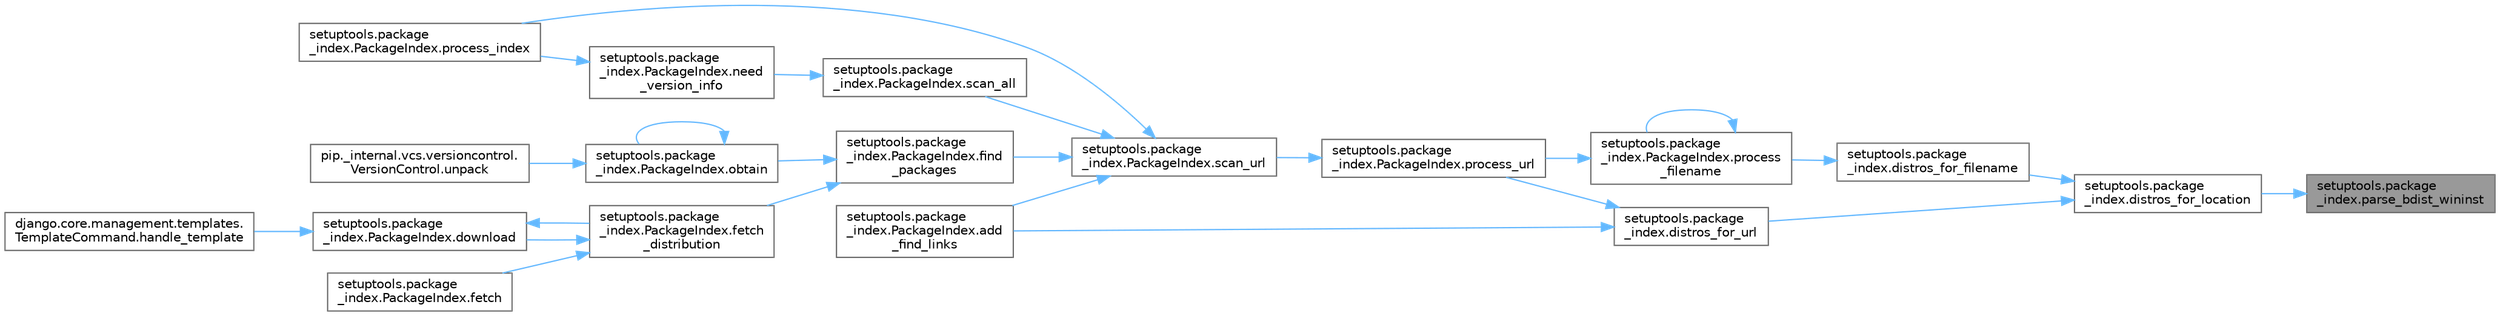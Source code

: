 digraph "setuptools.package_index.parse_bdist_wininst"
{
 // LATEX_PDF_SIZE
  bgcolor="transparent";
  edge [fontname=Helvetica,fontsize=10,labelfontname=Helvetica,labelfontsize=10];
  node [fontname=Helvetica,fontsize=10,shape=box,height=0.2,width=0.4];
  rankdir="RL";
  Node1 [id="Node000001",label="setuptools.package\l_index.parse_bdist_wininst",height=0.2,width=0.4,color="gray40", fillcolor="grey60", style="filled", fontcolor="black",tooltip=" "];
  Node1 -> Node2 [id="edge1_Node000001_Node000002",dir="back",color="steelblue1",style="solid",tooltip=" "];
  Node2 [id="Node000002",label="setuptools.package\l_index.distros_for_location",height=0.2,width=0.4,color="grey40", fillcolor="white", style="filled",URL="$namespacesetuptools_1_1package__index.html#a74fbdc30a176f8fb946e773a731692fa",tooltip=" "];
  Node2 -> Node3 [id="edge2_Node000002_Node000003",dir="back",color="steelblue1",style="solid",tooltip=" "];
  Node3 [id="Node000003",label="setuptools.package\l_index.distros_for_filename",height=0.2,width=0.4,color="grey40", fillcolor="white", style="filled",URL="$namespacesetuptools_1_1package__index.html#a9670b86d70ec538f4dc1fde970804f81",tooltip=" "];
  Node3 -> Node4 [id="edge3_Node000003_Node000004",dir="back",color="steelblue1",style="solid",tooltip=" "];
  Node4 [id="Node000004",label="setuptools.package\l_index.PackageIndex.process\l_filename",height=0.2,width=0.4,color="grey40", fillcolor="white", style="filled",URL="$classsetuptools_1_1package__index_1_1_package_index.html#ab04da07ff3d457892f53ca1e671514cc",tooltip=" "];
  Node4 -> Node4 [id="edge4_Node000004_Node000004",dir="back",color="steelblue1",style="solid",tooltip=" "];
  Node4 -> Node5 [id="edge5_Node000004_Node000005",dir="back",color="steelblue1",style="solid",tooltip=" "];
  Node5 [id="Node000005",label="setuptools.package\l_index.PackageIndex.process_url",height=0.2,width=0.4,color="grey40", fillcolor="white", style="filled",URL="$classsetuptools_1_1package__index_1_1_package_index.html#a08ce2126b6551d9c0de60dba9179df3f",tooltip=" "];
  Node5 -> Node6 [id="edge6_Node000005_Node000006",dir="back",color="steelblue1",style="solid",tooltip=" "];
  Node6 [id="Node000006",label="setuptools.package\l_index.PackageIndex.scan_url",height=0.2,width=0.4,color="grey40", fillcolor="white", style="filled",URL="$classsetuptools_1_1package__index_1_1_package_index.html#a3250ed4852365167996e8177b51c0af6",tooltip=" "];
  Node6 -> Node7 [id="edge7_Node000006_Node000007",dir="back",color="steelblue1",style="solid",tooltip=" "];
  Node7 [id="Node000007",label="setuptools.package\l_index.PackageIndex.add\l_find_links",height=0.2,width=0.4,color="grey40", fillcolor="white", style="filled",URL="$classsetuptools_1_1package__index_1_1_package_index.html#a03e456fa440d1f0eec3f046406e1c199",tooltip=" "];
  Node6 -> Node8 [id="edge8_Node000006_Node000008",dir="back",color="steelblue1",style="solid",tooltip=" "];
  Node8 [id="Node000008",label="setuptools.package\l_index.PackageIndex.find\l_packages",height=0.2,width=0.4,color="grey40", fillcolor="white", style="filled",URL="$classsetuptools_1_1package__index_1_1_package_index.html#a80e9512d0dd15c5322cddde4fadd180b",tooltip=" "];
  Node8 -> Node9 [id="edge9_Node000008_Node000009",dir="back",color="steelblue1",style="solid",tooltip=" "];
  Node9 [id="Node000009",label="setuptools.package\l_index.PackageIndex.fetch\l_distribution",height=0.2,width=0.4,color="grey40", fillcolor="white", style="filled",URL="$classsetuptools_1_1package__index_1_1_package_index.html#ac5576b29d3cea2f46cf7f84d7a991cbe",tooltip=" "];
  Node9 -> Node10 [id="edge10_Node000009_Node000010",dir="back",color="steelblue1",style="solid",tooltip=" "];
  Node10 [id="Node000010",label="setuptools.package\l_index.PackageIndex.download",height=0.2,width=0.4,color="grey40", fillcolor="white", style="filled",URL="$classsetuptools_1_1package__index_1_1_package_index.html#a4a93ea395682af3e5a7fa8f1011e77ac",tooltip=" "];
  Node10 -> Node9 [id="edge11_Node000010_Node000009",dir="back",color="steelblue1",style="solid",tooltip=" "];
  Node10 -> Node11 [id="edge12_Node000010_Node000011",dir="back",color="steelblue1",style="solid",tooltip=" "];
  Node11 [id="Node000011",label="django.core.management.templates.\lTemplateCommand.handle_template",height=0.2,width=0.4,color="grey40", fillcolor="white", style="filled",URL="$classdjango_1_1core_1_1management_1_1templates_1_1_template_command.html#adcce3591560a5bd2bc6c8ac909018d88",tooltip=" "];
  Node9 -> Node12 [id="edge13_Node000009_Node000012",dir="back",color="steelblue1",style="solid",tooltip=" "];
  Node12 [id="Node000012",label="setuptools.package\l_index.PackageIndex.fetch",height=0.2,width=0.4,color="grey40", fillcolor="white", style="filled",URL="$classsetuptools_1_1package__index_1_1_package_index.html#acf5a2232ec3075833accee3b11f57469",tooltip=" "];
  Node8 -> Node13 [id="edge14_Node000008_Node000013",dir="back",color="steelblue1",style="solid",tooltip=" "];
  Node13 [id="Node000013",label="setuptools.package\l_index.PackageIndex.obtain",height=0.2,width=0.4,color="grey40", fillcolor="white", style="filled",URL="$classsetuptools_1_1package__index_1_1_package_index.html#aa7825af997f2c8bf9723a23faedbb46f",tooltip=" "];
  Node13 -> Node13 [id="edge15_Node000013_Node000013",dir="back",color="steelblue1",style="solid",tooltip=" "];
  Node13 -> Node14 [id="edge16_Node000013_Node000014",dir="back",color="steelblue1",style="solid",tooltip=" "];
  Node14 [id="Node000014",label="pip._internal.vcs.versioncontrol.\lVersionControl.unpack",height=0.2,width=0.4,color="grey40", fillcolor="white", style="filled",URL="$classpip_1_1__internal_1_1vcs_1_1versioncontrol_1_1_version_control.html#a93e11974b6af32c11398cba87d007074",tooltip=" "];
  Node6 -> Node15 [id="edge17_Node000006_Node000015",dir="back",color="steelblue1",style="solid",tooltip=" "];
  Node15 [id="Node000015",label="setuptools.package\l_index.PackageIndex.process_index",height=0.2,width=0.4,color="grey40", fillcolor="white", style="filled",URL="$classsetuptools_1_1package__index_1_1_package_index.html#a0591364512b72a89f82bb8fc87b8123a",tooltip=" "];
  Node6 -> Node16 [id="edge18_Node000006_Node000016",dir="back",color="steelblue1",style="solid",tooltip=" "];
  Node16 [id="Node000016",label="setuptools.package\l_index.PackageIndex.scan_all",height=0.2,width=0.4,color="grey40", fillcolor="white", style="filled",URL="$classsetuptools_1_1package__index_1_1_package_index.html#ac9b166c96ce16e09e23ab0603a253c33",tooltip=" "];
  Node16 -> Node17 [id="edge19_Node000016_Node000017",dir="back",color="steelblue1",style="solid",tooltip=" "];
  Node17 [id="Node000017",label="setuptools.package\l_index.PackageIndex.need\l_version_info",height=0.2,width=0.4,color="grey40", fillcolor="white", style="filled",URL="$classsetuptools_1_1package__index_1_1_package_index.html#a97954d8332873db10ccda55675a9145d",tooltip=" "];
  Node17 -> Node15 [id="edge20_Node000017_Node000015",dir="back",color="steelblue1",style="solid",tooltip=" "];
  Node2 -> Node18 [id="edge21_Node000002_Node000018",dir="back",color="steelblue1",style="solid",tooltip=" "];
  Node18 [id="Node000018",label="setuptools.package\l_index.distros_for_url",height=0.2,width=0.4,color="grey40", fillcolor="white", style="filled",URL="$namespacesetuptools_1_1package__index.html#adc519864583d9a2aaa180b0809828b9c",tooltip=" "];
  Node18 -> Node7 [id="edge22_Node000018_Node000007",dir="back",color="steelblue1",style="solid",tooltip=" "];
  Node18 -> Node5 [id="edge23_Node000018_Node000005",dir="back",color="steelblue1",style="solid",tooltip=" "];
}
